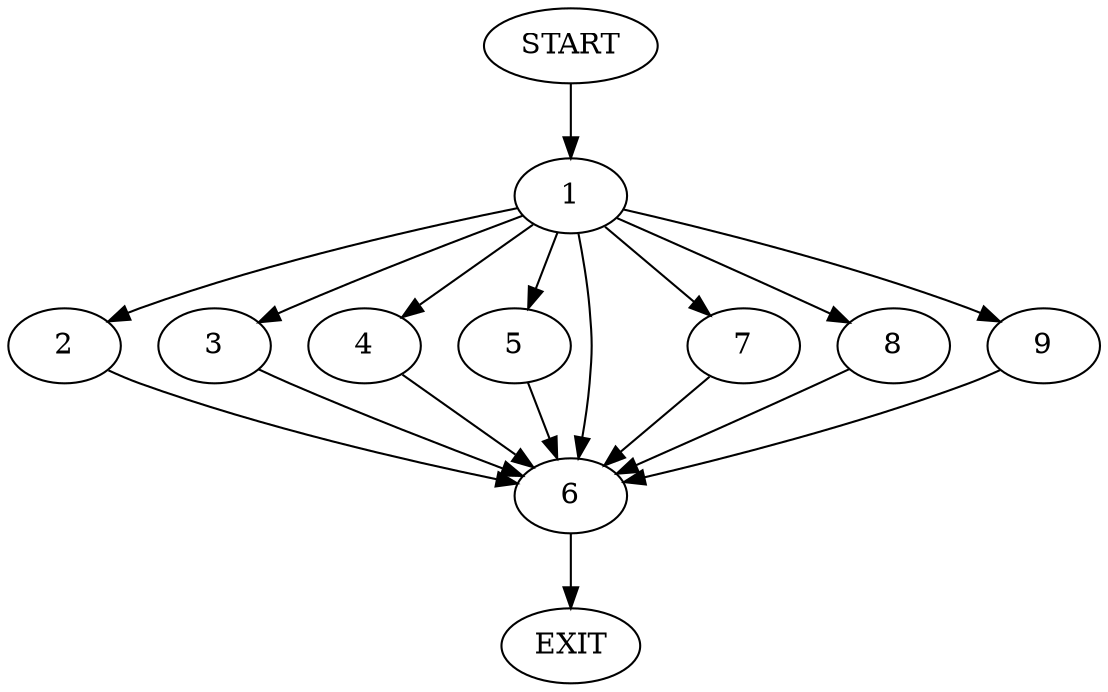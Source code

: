 digraph {
0 [label="START"];
1;
2;
3;
4;
5;
6;
7;
8;
9;
10 [label="EXIT"];
0 -> 1;
1 -> 2;
1 -> 3;
1 -> 4;
1 -> 5;
1 -> 6;
1 -> 7;
1 -> 8;
1 -> 9;
4 -> 6;
7 -> 6;
3 -> 6;
5 -> 6;
2 -> 6;
6 -> 10;
8 -> 6;
9 -> 6;
}
